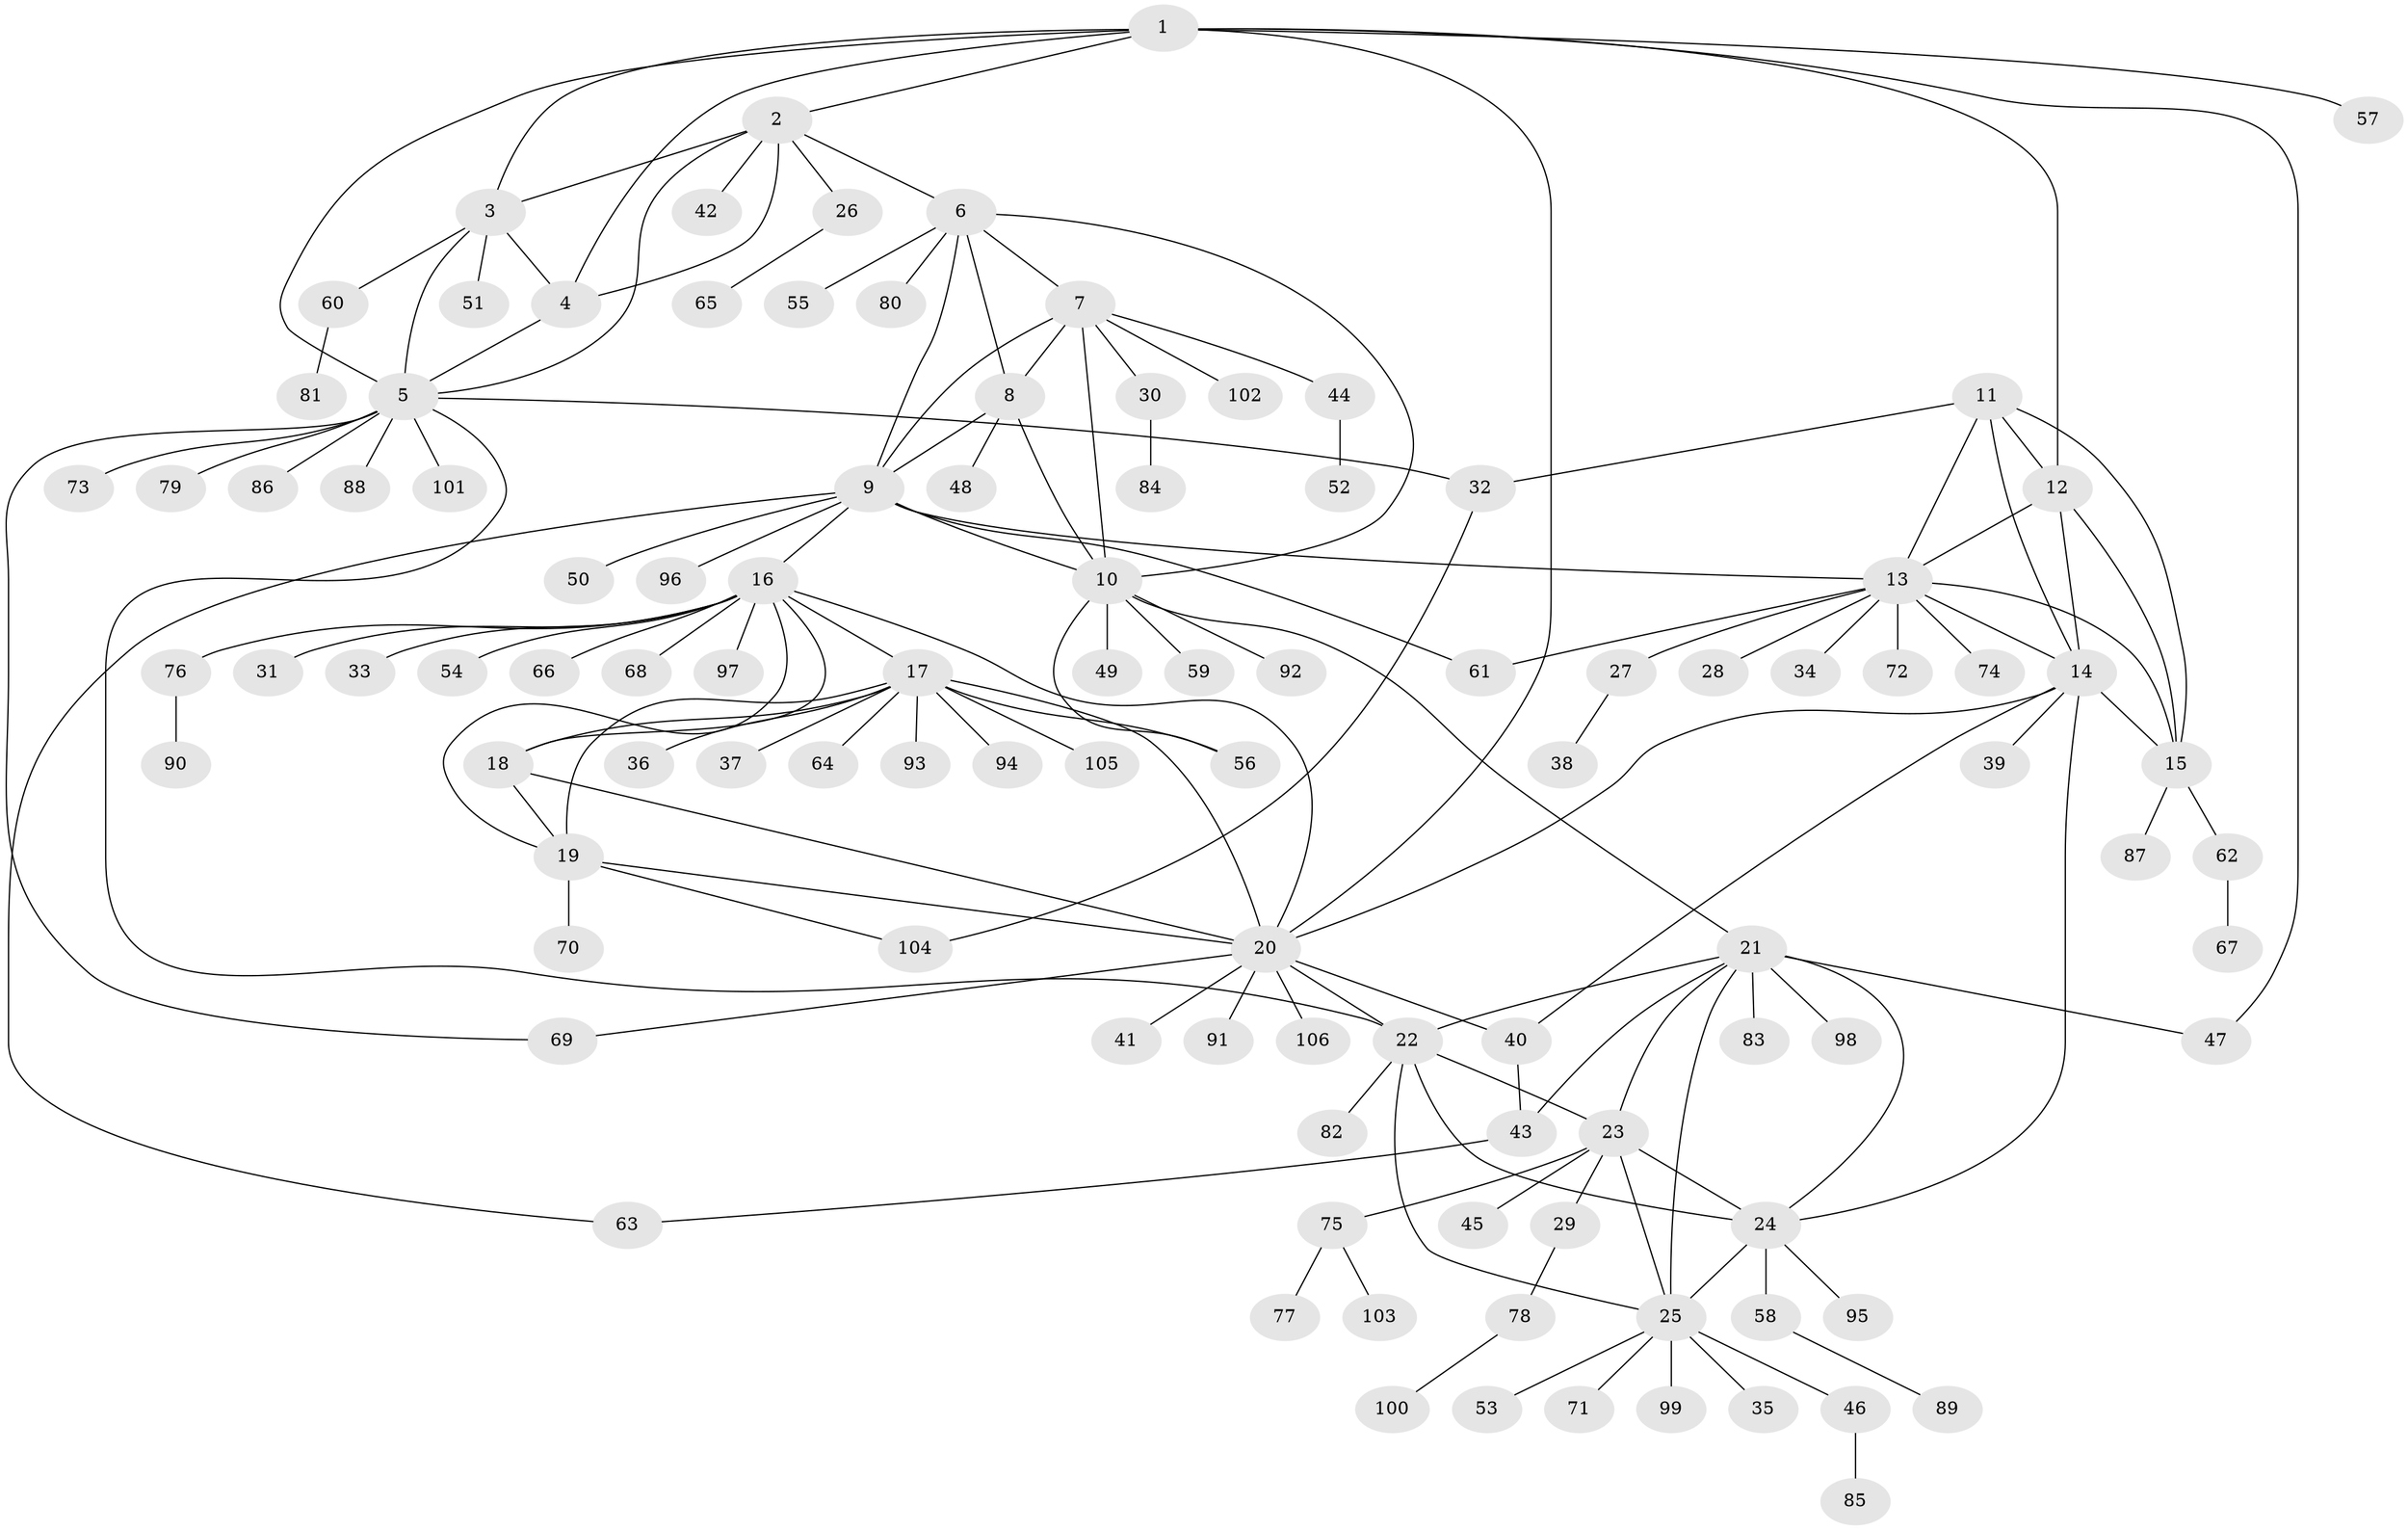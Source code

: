 // coarse degree distribution, {7: 0.024390243902439025, 6: 0.024390243902439025, 5: 0.04878048780487805, 10: 0.024390243902439025, 11: 0.012195121951219513, 4: 0.024390243902439025, 8: 0.024390243902439025, 9: 0.036585365853658534, 15: 0.012195121951219513, 2: 0.0975609756097561, 1: 0.6463414634146342, 3: 0.024390243902439025}
// Generated by graph-tools (version 1.1) at 2025/24/03/03/25 07:24:12]
// undirected, 106 vertices, 150 edges
graph export_dot {
graph [start="1"]
  node [color=gray90,style=filled];
  1;
  2;
  3;
  4;
  5;
  6;
  7;
  8;
  9;
  10;
  11;
  12;
  13;
  14;
  15;
  16;
  17;
  18;
  19;
  20;
  21;
  22;
  23;
  24;
  25;
  26;
  27;
  28;
  29;
  30;
  31;
  32;
  33;
  34;
  35;
  36;
  37;
  38;
  39;
  40;
  41;
  42;
  43;
  44;
  45;
  46;
  47;
  48;
  49;
  50;
  51;
  52;
  53;
  54;
  55;
  56;
  57;
  58;
  59;
  60;
  61;
  62;
  63;
  64;
  65;
  66;
  67;
  68;
  69;
  70;
  71;
  72;
  73;
  74;
  75;
  76;
  77;
  78;
  79;
  80;
  81;
  82;
  83;
  84;
  85;
  86;
  87;
  88;
  89;
  90;
  91;
  92;
  93;
  94;
  95;
  96;
  97;
  98;
  99;
  100;
  101;
  102;
  103;
  104;
  105;
  106;
  1 -- 2;
  1 -- 3;
  1 -- 4;
  1 -- 5;
  1 -- 12;
  1 -- 20;
  1 -- 47;
  1 -- 57;
  2 -- 3;
  2 -- 4;
  2 -- 5;
  2 -- 6;
  2 -- 26;
  2 -- 42;
  3 -- 4;
  3 -- 5;
  3 -- 51;
  3 -- 60;
  4 -- 5;
  5 -- 22;
  5 -- 32;
  5 -- 69;
  5 -- 73;
  5 -- 79;
  5 -- 86;
  5 -- 88;
  5 -- 101;
  6 -- 7;
  6 -- 8;
  6 -- 9;
  6 -- 10;
  6 -- 55;
  6 -- 80;
  7 -- 8;
  7 -- 9;
  7 -- 10;
  7 -- 30;
  7 -- 44;
  7 -- 102;
  8 -- 9;
  8 -- 10;
  8 -- 48;
  9 -- 10;
  9 -- 13;
  9 -- 16;
  9 -- 50;
  9 -- 61;
  9 -- 63;
  9 -- 96;
  10 -- 21;
  10 -- 49;
  10 -- 56;
  10 -- 59;
  10 -- 92;
  11 -- 12;
  11 -- 13;
  11 -- 14;
  11 -- 15;
  11 -- 32;
  12 -- 13;
  12 -- 14;
  12 -- 15;
  13 -- 14;
  13 -- 15;
  13 -- 27;
  13 -- 28;
  13 -- 34;
  13 -- 61;
  13 -- 72;
  13 -- 74;
  14 -- 15;
  14 -- 20;
  14 -- 24;
  14 -- 39;
  14 -- 40;
  15 -- 62;
  15 -- 87;
  16 -- 17;
  16 -- 18;
  16 -- 19;
  16 -- 20;
  16 -- 31;
  16 -- 33;
  16 -- 54;
  16 -- 66;
  16 -- 68;
  16 -- 76;
  16 -- 97;
  17 -- 18;
  17 -- 19;
  17 -- 20;
  17 -- 36;
  17 -- 37;
  17 -- 56;
  17 -- 64;
  17 -- 93;
  17 -- 94;
  17 -- 105;
  18 -- 19;
  18 -- 20;
  19 -- 20;
  19 -- 70;
  19 -- 104;
  20 -- 22;
  20 -- 40;
  20 -- 41;
  20 -- 69;
  20 -- 91;
  20 -- 106;
  21 -- 22;
  21 -- 23;
  21 -- 24;
  21 -- 25;
  21 -- 43;
  21 -- 47;
  21 -- 83;
  21 -- 98;
  22 -- 23;
  22 -- 24;
  22 -- 25;
  22 -- 82;
  23 -- 24;
  23 -- 25;
  23 -- 29;
  23 -- 45;
  23 -- 75;
  24 -- 25;
  24 -- 58;
  24 -- 95;
  25 -- 35;
  25 -- 46;
  25 -- 53;
  25 -- 71;
  25 -- 99;
  26 -- 65;
  27 -- 38;
  29 -- 78;
  30 -- 84;
  32 -- 104;
  40 -- 43;
  43 -- 63;
  44 -- 52;
  46 -- 85;
  58 -- 89;
  60 -- 81;
  62 -- 67;
  75 -- 77;
  75 -- 103;
  76 -- 90;
  78 -- 100;
}
